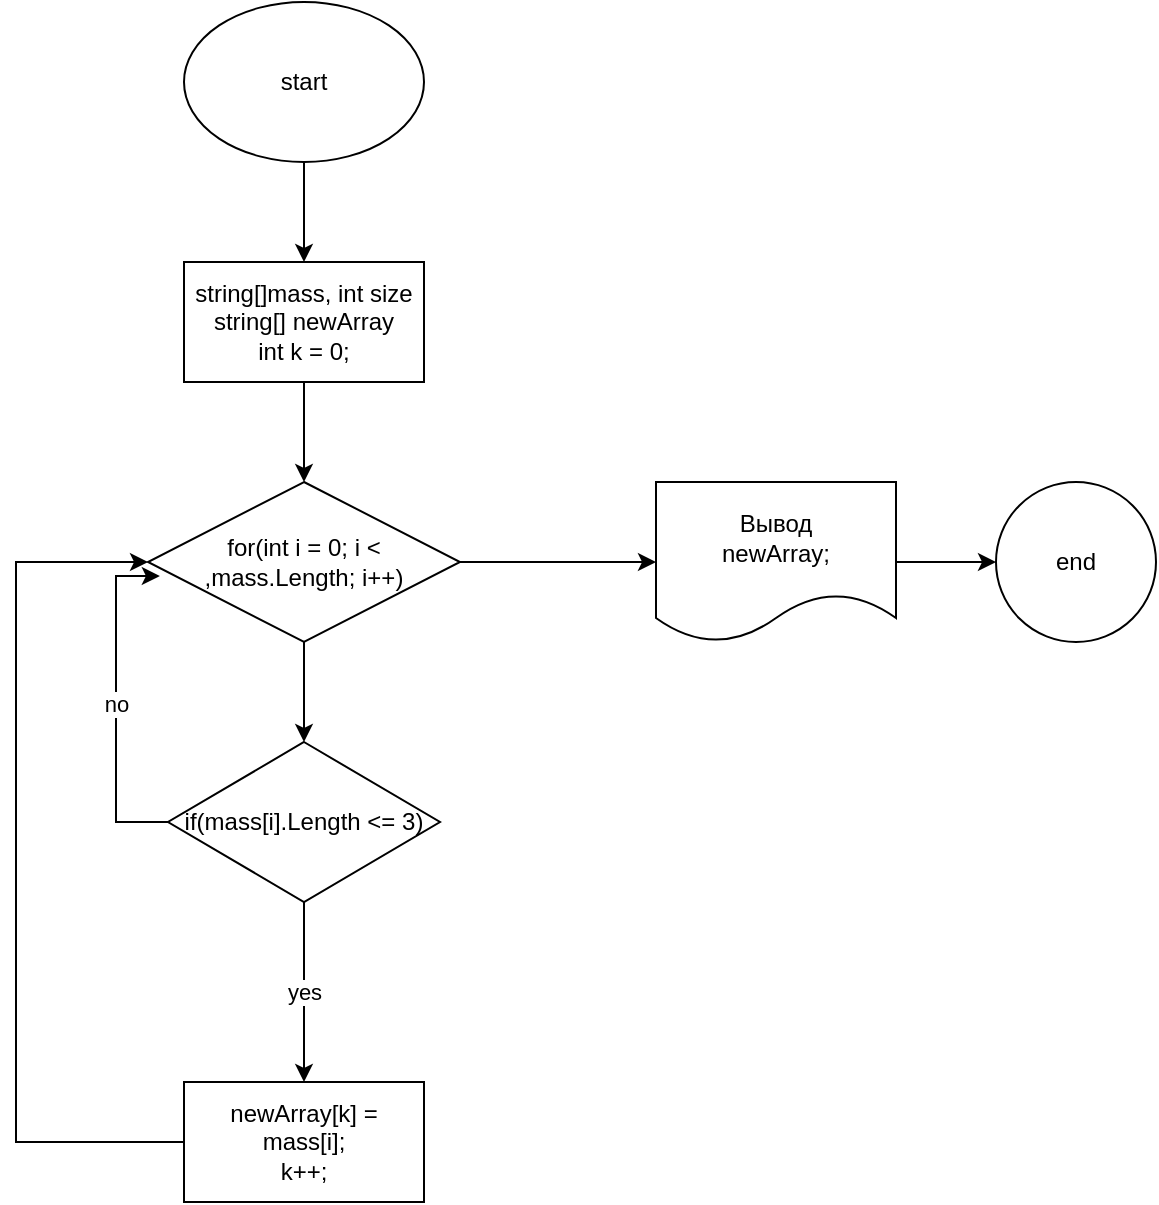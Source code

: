 <mxfile version="21.0.6" type="device"><diagram name="Page-1" id="Ozl1Z_9Wip0adFcAOacV"><mxGraphModel dx="1054" dy="754" grid="1" gridSize="10" guides="1" tooltips="1" connect="1" arrows="1" fold="1" page="1" pageScale="1" pageWidth="827" pageHeight="1169" math="0" shadow="0"><root><mxCell id="0"/><mxCell id="1" parent="0"/><mxCell id="Yb_u2mmurgXuQKXPiSRu-3" value="" style="edgeStyle=orthogonalEdgeStyle;rounded=0;orthogonalLoop=1;jettySize=auto;html=1;" edge="1" parent="1" source="Yb_u2mmurgXuQKXPiSRu-1" target="Yb_u2mmurgXuQKXPiSRu-2"><mxGeometry relative="1" as="geometry"/></mxCell><mxCell id="Yb_u2mmurgXuQKXPiSRu-1" value="start" style="ellipse;whiteSpace=wrap;html=1;" vertex="1" parent="1"><mxGeometry x="354" y="60" width="120" height="80" as="geometry"/></mxCell><mxCell id="Yb_u2mmurgXuQKXPiSRu-5" value="" style="edgeStyle=orthogonalEdgeStyle;rounded=0;orthogonalLoop=1;jettySize=auto;html=1;" edge="1" parent="1" source="Yb_u2mmurgXuQKXPiSRu-2" target="Yb_u2mmurgXuQKXPiSRu-4"><mxGeometry relative="1" as="geometry"/></mxCell><mxCell id="Yb_u2mmurgXuQKXPiSRu-2" value="string[]mass, int size&lt;br&gt;string[] newArray&lt;br&gt;int k = 0;" style="whiteSpace=wrap;html=1;" vertex="1" parent="1"><mxGeometry x="354" y="190" width="120" height="60" as="geometry"/></mxCell><mxCell id="Yb_u2mmurgXuQKXPiSRu-9" value="" style="edgeStyle=orthogonalEdgeStyle;rounded=0;orthogonalLoop=1;jettySize=auto;html=1;" edge="1" parent="1" source="Yb_u2mmurgXuQKXPiSRu-4" target="Yb_u2mmurgXuQKXPiSRu-8"><mxGeometry relative="1" as="geometry"/></mxCell><mxCell id="Yb_u2mmurgXuQKXPiSRu-15" value="" style="edgeStyle=orthogonalEdgeStyle;rounded=0;orthogonalLoop=1;jettySize=auto;html=1;" edge="1" parent="1" source="Yb_u2mmurgXuQKXPiSRu-4" target="Yb_u2mmurgXuQKXPiSRu-14"><mxGeometry relative="1" as="geometry"/></mxCell><mxCell id="Yb_u2mmurgXuQKXPiSRu-4" value="for(int i = 0; i &amp;lt; ,mass.Length; i++)" style="rhombus;whiteSpace=wrap;html=1;" vertex="1" parent="1"><mxGeometry x="336" y="300" width="156" height="80" as="geometry"/></mxCell><mxCell id="Yb_u2mmurgXuQKXPiSRu-11" value="yes" style="edgeStyle=orthogonalEdgeStyle;rounded=0;orthogonalLoop=1;jettySize=auto;html=1;" edge="1" parent="1" source="Yb_u2mmurgXuQKXPiSRu-8" target="Yb_u2mmurgXuQKXPiSRu-10"><mxGeometry relative="1" as="geometry"/></mxCell><mxCell id="Yb_u2mmurgXuQKXPiSRu-12" value="no" style="edgeStyle=orthogonalEdgeStyle;rounded=0;orthogonalLoop=1;jettySize=auto;html=1;entryX=0.038;entryY=0.588;entryDx=0;entryDy=0;entryPerimeter=0;" edge="1" parent="1" source="Yb_u2mmurgXuQKXPiSRu-8" target="Yb_u2mmurgXuQKXPiSRu-4"><mxGeometry relative="1" as="geometry"><Array as="points"><mxPoint x="320" y="470"/><mxPoint x="320" y="347"/></Array></mxGeometry></mxCell><mxCell id="Yb_u2mmurgXuQKXPiSRu-8" value="if(mass[i].Length &amp;lt;= 3)" style="rhombus;whiteSpace=wrap;html=1;" vertex="1" parent="1"><mxGeometry x="346" y="430" width="136" height="80" as="geometry"/></mxCell><mxCell id="Yb_u2mmurgXuQKXPiSRu-13" style="edgeStyle=orthogonalEdgeStyle;rounded=0;orthogonalLoop=1;jettySize=auto;html=1;entryX=0;entryY=0.5;entryDx=0;entryDy=0;" edge="1" parent="1" source="Yb_u2mmurgXuQKXPiSRu-10" target="Yb_u2mmurgXuQKXPiSRu-4"><mxGeometry relative="1" as="geometry"><Array as="points"><mxPoint x="270" y="630"/><mxPoint x="270" y="340"/></Array></mxGeometry></mxCell><mxCell id="Yb_u2mmurgXuQKXPiSRu-10" value="newArray[k] = mass[i];&lt;br&gt;k++;" style="whiteSpace=wrap;html=1;" vertex="1" parent="1"><mxGeometry x="354" y="600" width="120" height="60" as="geometry"/></mxCell><mxCell id="Yb_u2mmurgXuQKXPiSRu-17" value="" style="edgeStyle=orthogonalEdgeStyle;rounded=0;orthogonalLoop=1;jettySize=auto;html=1;" edge="1" parent="1" source="Yb_u2mmurgXuQKXPiSRu-14" target="Yb_u2mmurgXuQKXPiSRu-16"><mxGeometry relative="1" as="geometry"/></mxCell><mxCell id="Yb_u2mmurgXuQKXPiSRu-14" value="Вывод&lt;br&gt;newArray;" style="shape=document;whiteSpace=wrap;html=1;boundedLbl=1;" vertex="1" parent="1"><mxGeometry x="590" y="300" width="120" height="80" as="geometry"/></mxCell><mxCell id="Yb_u2mmurgXuQKXPiSRu-16" value="end" style="ellipse;whiteSpace=wrap;html=1;" vertex="1" parent="1"><mxGeometry x="760" y="300" width="80" height="80" as="geometry"/></mxCell></root></mxGraphModel></diagram></mxfile>